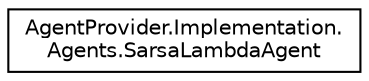 digraph "Graphical Class Hierarchy"
{
  edge [fontname="Helvetica",fontsize="10",labelfontname="Helvetica",labelfontsize="10"];
  node [fontname="Helvetica",fontsize="10",shape=record];
  rankdir="LR";
  Node1 [label="AgentProvider.Implementation.\lAgents.SarsaLambdaAgent",height=0.2,width=0.4,color="black", fillcolor="white", style="filled",URL="$class_agent_provider_1_1_implementation_1_1_agents_1_1_sarsa_lambda_agent.html"];
}
